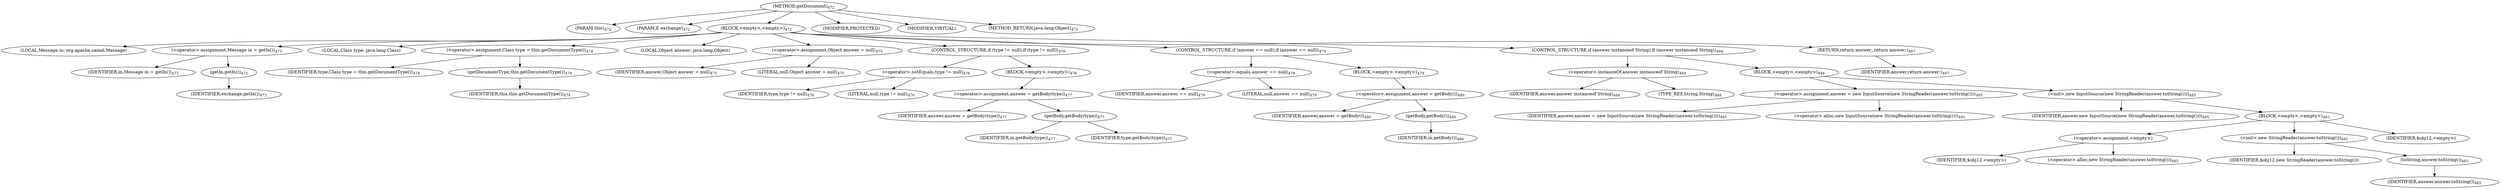 digraph "getDocument" {  
"971" [label = <(METHOD,getDocument)<SUB>472</SUB>> ]
"82" [label = <(PARAM,this)<SUB>472</SUB>> ]
"972" [label = <(PARAM,E exchange)<SUB>472</SUB>> ]
"973" [label = <(BLOCK,&lt;empty&gt;,&lt;empty&gt;)<SUB>472</SUB>> ]
"974" [label = <(LOCAL,Message in: org.apache.camel.Message)> ]
"975" [label = <(&lt;operator&gt;.assignment,Message in = getIn())<SUB>473</SUB>> ]
"976" [label = <(IDENTIFIER,in,Message in = getIn())<SUB>473</SUB>> ]
"977" [label = <(getIn,getIn())<SUB>473</SUB>> ]
"978" [label = <(IDENTIFIER,exchange,getIn())<SUB>473</SUB>> ]
"979" [label = <(LOCAL,Class type: java.lang.Class)> ]
"980" [label = <(&lt;operator&gt;.assignment,Class type = this.getDocumentType())<SUB>474</SUB>> ]
"981" [label = <(IDENTIFIER,type,Class type = this.getDocumentType())<SUB>474</SUB>> ]
"982" [label = <(getDocumentType,this.getDocumentType())<SUB>474</SUB>> ]
"81" [label = <(IDENTIFIER,this,this.getDocumentType())<SUB>474</SUB>> ]
"84" [label = <(LOCAL,Object answer: java.lang.Object)> ]
"983" [label = <(&lt;operator&gt;.assignment,Object answer = null)<SUB>475</SUB>> ]
"984" [label = <(IDENTIFIER,answer,Object answer = null)<SUB>475</SUB>> ]
"985" [label = <(LITERAL,null,Object answer = null)<SUB>475</SUB>> ]
"986" [label = <(CONTROL_STRUCTURE,if (type != null),if (type != null))<SUB>476</SUB>> ]
"987" [label = <(&lt;operator&gt;.notEquals,type != null)<SUB>476</SUB>> ]
"988" [label = <(IDENTIFIER,type,type != null)<SUB>476</SUB>> ]
"989" [label = <(LITERAL,null,type != null)<SUB>476</SUB>> ]
"990" [label = <(BLOCK,&lt;empty&gt;,&lt;empty&gt;)<SUB>476</SUB>> ]
"991" [label = <(&lt;operator&gt;.assignment,answer = getBody(type))<SUB>477</SUB>> ]
"992" [label = <(IDENTIFIER,answer,answer = getBody(type))<SUB>477</SUB>> ]
"993" [label = <(getBody,getBody(type))<SUB>477</SUB>> ]
"994" [label = <(IDENTIFIER,in,getBody(type))<SUB>477</SUB>> ]
"995" [label = <(IDENTIFIER,type,getBody(type))<SUB>477</SUB>> ]
"996" [label = <(CONTROL_STRUCTURE,if (answer == null),if (answer == null))<SUB>479</SUB>> ]
"997" [label = <(&lt;operator&gt;.equals,answer == null)<SUB>479</SUB>> ]
"998" [label = <(IDENTIFIER,answer,answer == null)<SUB>479</SUB>> ]
"999" [label = <(LITERAL,null,answer == null)<SUB>479</SUB>> ]
"1000" [label = <(BLOCK,&lt;empty&gt;,&lt;empty&gt;)<SUB>479</SUB>> ]
"1001" [label = <(&lt;operator&gt;.assignment,answer = getBody())<SUB>480</SUB>> ]
"1002" [label = <(IDENTIFIER,answer,answer = getBody())<SUB>480</SUB>> ]
"1003" [label = <(getBody,getBody())<SUB>480</SUB>> ]
"1004" [label = <(IDENTIFIER,in,getBody())<SUB>480</SUB>> ]
"1005" [label = <(CONTROL_STRUCTURE,if (answer instanceof String),if (answer instanceof String))<SUB>484</SUB>> ]
"1006" [label = <(&lt;operator&gt;.instanceOf,answer instanceof String)<SUB>484</SUB>> ]
"1007" [label = <(IDENTIFIER,answer,answer instanceof String)<SUB>484</SUB>> ]
"1008" [label = <(TYPE_REF,String,String)<SUB>484</SUB>> ]
"1009" [label = <(BLOCK,&lt;empty&gt;,&lt;empty&gt;)<SUB>484</SUB>> ]
"1010" [label = <(&lt;operator&gt;.assignment,answer = new InputSource(new StringReader(answer.toString())))<SUB>485</SUB>> ]
"1011" [label = <(IDENTIFIER,answer,answer = new InputSource(new StringReader(answer.toString())))<SUB>485</SUB>> ]
"1012" [label = <(&lt;operator&gt;.alloc,new InputSource(new StringReader(answer.toString())))<SUB>485</SUB>> ]
"1013" [label = <(&lt;init&gt;,new InputSource(new StringReader(answer.toString())))<SUB>485</SUB>> ]
"83" [label = <(IDENTIFIER,answer,new InputSource(new StringReader(answer.toString())))<SUB>485</SUB>> ]
"1014" [label = <(BLOCK,&lt;empty&gt;,&lt;empty&gt;)<SUB>485</SUB>> ]
"1015" [label = <(&lt;operator&gt;.assignment,&lt;empty&gt;)> ]
"1016" [label = <(IDENTIFIER,$obj12,&lt;empty&gt;)> ]
"1017" [label = <(&lt;operator&gt;.alloc,new StringReader(answer.toString()))<SUB>485</SUB>> ]
"1018" [label = <(&lt;init&gt;,new StringReader(answer.toString()))<SUB>485</SUB>> ]
"1019" [label = <(IDENTIFIER,$obj12,new StringReader(answer.toString()))> ]
"1020" [label = <(toString,answer.toString())<SUB>485</SUB>> ]
"1021" [label = <(IDENTIFIER,answer,answer.toString())<SUB>485</SUB>> ]
"1022" [label = <(IDENTIFIER,$obj12,&lt;empty&gt;)> ]
"1023" [label = <(RETURN,return answer;,return answer;)<SUB>487</SUB>> ]
"1024" [label = <(IDENTIFIER,answer,return answer;)<SUB>487</SUB>> ]
"1025" [label = <(MODIFIER,PROTECTED)> ]
"1026" [label = <(MODIFIER,VIRTUAL)> ]
"1027" [label = <(METHOD_RETURN,java.lang.Object)<SUB>472</SUB>> ]
  "971" -> "82" 
  "971" -> "972" 
  "971" -> "973" 
  "971" -> "1025" 
  "971" -> "1026" 
  "971" -> "1027" 
  "973" -> "974" 
  "973" -> "975" 
  "973" -> "979" 
  "973" -> "980" 
  "973" -> "84" 
  "973" -> "983" 
  "973" -> "986" 
  "973" -> "996" 
  "973" -> "1005" 
  "973" -> "1023" 
  "975" -> "976" 
  "975" -> "977" 
  "977" -> "978" 
  "980" -> "981" 
  "980" -> "982" 
  "982" -> "81" 
  "983" -> "984" 
  "983" -> "985" 
  "986" -> "987" 
  "986" -> "990" 
  "987" -> "988" 
  "987" -> "989" 
  "990" -> "991" 
  "991" -> "992" 
  "991" -> "993" 
  "993" -> "994" 
  "993" -> "995" 
  "996" -> "997" 
  "996" -> "1000" 
  "997" -> "998" 
  "997" -> "999" 
  "1000" -> "1001" 
  "1001" -> "1002" 
  "1001" -> "1003" 
  "1003" -> "1004" 
  "1005" -> "1006" 
  "1005" -> "1009" 
  "1006" -> "1007" 
  "1006" -> "1008" 
  "1009" -> "1010" 
  "1009" -> "1013" 
  "1010" -> "1011" 
  "1010" -> "1012" 
  "1013" -> "83" 
  "1013" -> "1014" 
  "1014" -> "1015" 
  "1014" -> "1018" 
  "1014" -> "1022" 
  "1015" -> "1016" 
  "1015" -> "1017" 
  "1018" -> "1019" 
  "1018" -> "1020" 
  "1020" -> "1021" 
  "1023" -> "1024" 
}
